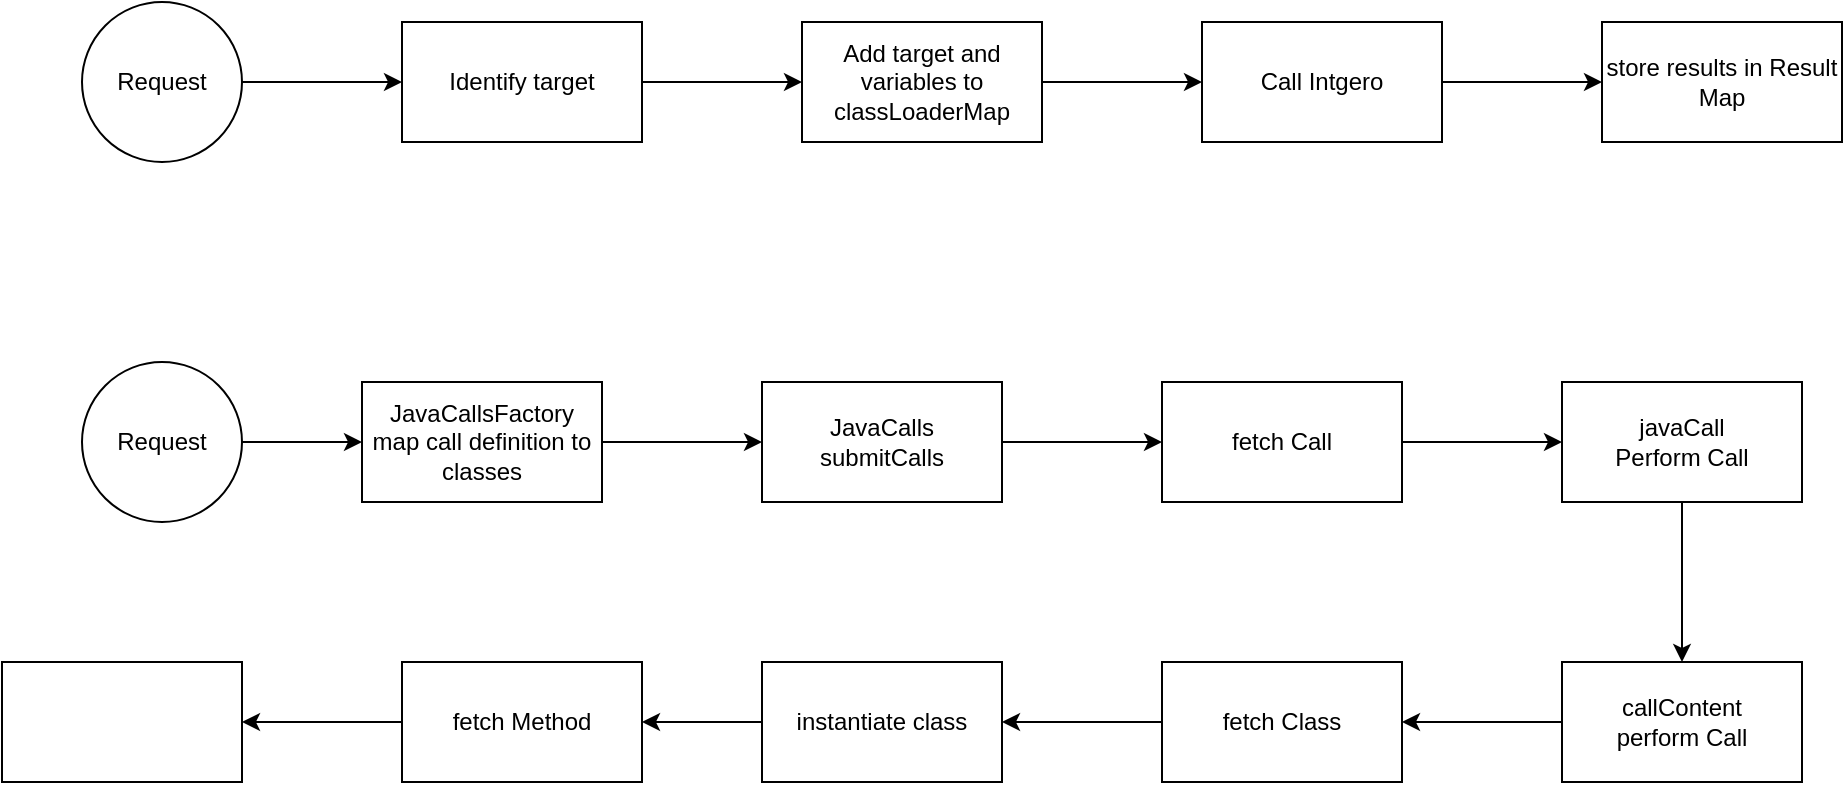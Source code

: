 <mxfile version="21.5.0" type="device" pages="7">
  <diagram id="5ZRV01HqVGMS5AY1x0nA" name="Page-1">
    <mxGraphModel dx="2181" dy="878" grid="1" gridSize="10" guides="1" tooltips="1" connect="1" arrows="1" fold="1" page="1" pageScale="1" pageWidth="827" pageHeight="1169" math="0" shadow="0">
      <root>
        <mxCell id="0" />
        <mxCell id="1" parent="0" />
        <mxCell id="2KJ3fGZtpKbQgUUM_ZUq-4" value="" style="edgeStyle=orthogonalEdgeStyle;rounded=0;orthogonalLoop=1;jettySize=auto;html=1;" parent="1" source="2KJ3fGZtpKbQgUUM_ZUq-2" target="2KJ3fGZtpKbQgUUM_ZUq-3" edge="1">
          <mxGeometry relative="1" as="geometry" />
        </mxCell>
        <mxCell id="2KJ3fGZtpKbQgUUM_ZUq-2" value="Request" style="ellipse;whiteSpace=wrap;html=1;aspect=fixed;" parent="1" vertex="1">
          <mxGeometry x="30" y="250" width="80" height="80" as="geometry" />
        </mxCell>
        <mxCell id="2KJ3fGZtpKbQgUUM_ZUq-7" value="" style="edgeStyle=orthogonalEdgeStyle;rounded=0;orthogonalLoop=1;jettySize=auto;html=1;" parent="1" source="2KJ3fGZtpKbQgUUM_ZUq-3" target="2KJ3fGZtpKbQgUUM_ZUq-6" edge="1">
          <mxGeometry relative="1" as="geometry" />
        </mxCell>
        <mxCell id="2KJ3fGZtpKbQgUUM_ZUq-3" value="Identify target" style="whiteSpace=wrap;html=1;" parent="1" vertex="1">
          <mxGeometry x="190" y="260" width="120" height="60" as="geometry" />
        </mxCell>
        <mxCell id="2KJ3fGZtpKbQgUUM_ZUq-9" value="" style="edgeStyle=orthogonalEdgeStyle;rounded=0;orthogonalLoop=1;jettySize=auto;html=1;" parent="1" source="2KJ3fGZtpKbQgUUM_ZUq-6" target="2KJ3fGZtpKbQgUUM_ZUq-8" edge="1">
          <mxGeometry relative="1" as="geometry" />
        </mxCell>
        <mxCell id="2KJ3fGZtpKbQgUUM_ZUq-6" value="Add target and variables to classLoaderMap" style="whiteSpace=wrap;html=1;" parent="1" vertex="1">
          <mxGeometry x="390" y="260" width="120" height="60" as="geometry" />
        </mxCell>
        <mxCell id="2KJ3fGZtpKbQgUUM_ZUq-11" value="" style="edgeStyle=orthogonalEdgeStyle;rounded=0;orthogonalLoop=1;jettySize=auto;html=1;" parent="1" source="2KJ3fGZtpKbQgUUM_ZUq-8" target="2KJ3fGZtpKbQgUUM_ZUq-10" edge="1">
          <mxGeometry relative="1" as="geometry" />
        </mxCell>
        <mxCell id="2KJ3fGZtpKbQgUUM_ZUq-8" value="Call Intgero" style="whiteSpace=wrap;html=1;" parent="1" vertex="1">
          <mxGeometry x="590" y="260" width="120" height="60" as="geometry" />
        </mxCell>
        <mxCell id="2KJ3fGZtpKbQgUUM_ZUq-10" value="store results in Result Map" style="whiteSpace=wrap;html=1;" parent="1" vertex="1">
          <mxGeometry x="790" y="260" width="120" height="60" as="geometry" />
        </mxCell>
        <mxCell id="2KJ3fGZtpKbQgUUM_ZUq-14" value="" style="edgeStyle=orthogonalEdgeStyle;rounded=0;orthogonalLoop=1;jettySize=auto;html=1;" parent="1" source="2KJ3fGZtpKbQgUUM_ZUq-12" target="2KJ3fGZtpKbQgUUM_ZUq-13" edge="1">
          <mxGeometry relative="1" as="geometry" />
        </mxCell>
        <mxCell id="2KJ3fGZtpKbQgUUM_ZUq-12" value="Request" style="ellipse;whiteSpace=wrap;html=1;aspect=fixed;" parent="1" vertex="1">
          <mxGeometry x="30" y="430" width="80" height="80" as="geometry" />
        </mxCell>
        <mxCell id="2KJ3fGZtpKbQgUUM_ZUq-16" value="" style="edgeStyle=orthogonalEdgeStyle;rounded=0;orthogonalLoop=1;jettySize=auto;html=1;" parent="1" source="2KJ3fGZtpKbQgUUM_ZUq-13" target="2KJ3fGZtpKbQgUUM_ZUq-15" edge="1">
          <mxGeometry relative="1" as="geometry" />
        </mxCell>
        <mxCell id="2KJ3fGZtpKbQgUUM_ZUq-13" value="JavaCallsFactory&lt;br&gt;map call definition to classes" style="whiteSpace=wrap;html=1;" parent="1" vertex="1">
          <mxGeometry x="170" y="440" width="120" height="60" as="geometry" />
        </mxCell>
        <mxCell id="2KJ3fGZtpKbQgUUM_ZUq-19" value="" style="edgeStyle=orthogonalEdgeStyle;rounded=0;orthogonalLoop=1;jettySize=auto;html=1;" parent="1" source="2KJ3fGZtpKbQgUUM_ZUq-15" target="2KJ3fGZtpKbQgUUM_ZUq-18" edge="1">
          <mxGeometry relative="1" as="geometry" />
        </mxCell>
        <mxCell id="2KJ3fGZtpKbQgUUM_ZUq-15" value="JavaCalls&lt;br&gt;submitCalls" style="whiteSpace=wrap;html=1;" parent="1" vertex="1">
          <mxGeometry x="370" y="440" width="120" height="60" as="geometry" />
        </mxCell>
        <mxCell id="2KJ3fGZtpKbQgUUM_ZUq-22" value="" style="edgeStyle=orthogonalEdgeStyle;rounded=0;orthogonalLoop=1;jettySize=auto;html=1;" parent="1" source="2KJ3fGZtpKbQgUUM_ZUq-18" target="2KJ3fGZtpKbQgUUM_ZUq-21" edge="1">
          <mxGeometry relative="1" as="geometry" />
        </mxCell>
        <mxCell id="2KJ3fGZtpKbQgUUM_ZUq-18" value="fetch Call" style="whiteSpace=wrap;html=1;" parent="1" vertex="1">
          <mxGeometry x="570" y="440" width="120" height="60" as="geometry" />
        </mxCell>
        <mxCell id="2KJ3fGZtpKbQgUUM_ZUq-24" value="" style="edgeStyle=orthogonalEdgeStyle;rounded=0;orthogonalLoop=1;jettySize=auto;html=1;" parent="1" source="2KJ3fGZtpKbQgUUM_ZUq-21" target="2KJ3fGZtpKbQgUUM_ZUq-23" edge="1">
          <mxGeometry relative="1" as="geometry" />
        </mxCell>
        <mxCell id="2KJ3fGZtpKbQgUUM_ZUq-21" value="javaCall&lt;br&gt;Perform Call" style="whiteSpace=wrap;html=1;" parent="1" vertex="1">
          <mxGeometry x="770" y="440" width="120" height="60" as="geometry" />
        </mxCell>
        <mxCell id="2KJ3fGZtpKbQgUUM_ZUq-27" value="" style="edgeStyle=orthogonalEdgeStyle;rounded=0;orthogonalLoop=1;jettySize=auto;html=1;" parent="1" source="2KJ3fGZtpKbQgUUM_ZUq-23" target="2KJ3fGZtpKbQgUUM_ZUq-26" edge="1">
          <mxGeometry relative="1" as="geometry" />
        </mxCell>
        <mxCell id="2KJ3fGZtpKbQgUUM_ZUq-23" value="callContent&lt;br&gt;perform Call" style="whiteSpace=wrap;html=1;" parent="1" vertex="1">
          <mxGeometry x="770" y="580" width="120" height="60" as="geometry" />
        </mxCell>
        <mxCell id="2KJ3fGZtpKbQgUUM_ZUq-29" value="" style="edgeStyle=orthogonalEdgeStyle;rounded=0;orthogonalLoop=1;jettySize=auto;html=1;" parent="1" source="2KJ3fGZtpKbQgUUM_ZUq-26" target="2KJ3fGZtpKbQgUUM_ZUq-28" edge="1">
          <mxGeometry relative="1" as="geometry" />
        </mxCell>
        <mxCell id="2KJ3fGZtpKbQgUUM_ZUq-26" value="fetch Class" style="whiteSpace=wrap;html=1;" parent="1" vertex="1">
          <mxGeometry x="570" y="580" width="120" height="60" as="geometry" />
        </mxCell>
        <mxCell id="2KJ3fGZtpKbQgUUM_ZUq-32" value="" style="edgeStyle=orthogonalEdgeStyle;rounded=0;orthogonalLoop=1;jettySize=auto;html=1;" parent="1" source="2KJ3fGZtpKbQgUUM_ZUq-28" target="2KJ3fGZtpKbQgUUM_ZUq-31" edge="1">
          <mxGeometry relative="1" as="geometry" />
        </mxCell>
        <mxCell id="2KJ3fGZtpKbQgUUM_ZUq-28" value="instantiate class" style="whiteSpace=wrap;html=1;" parent="1" vertex="1">
          <mxGeometry x="370" y="580" width="120" height="60" as="geometry" />
        </mxCell>
        <mxCell id="2KJ3fGZtpKbQgUUM_ZUq-34" value="" style="edgeStyle=orthogonalEdgeStyle;rounded=0;orthogonalLoop=1;jettySize=auto;html=1;" parent="1" source="2KJ3fGZtpKbQgUUM_ZUq-31" target="2KJ3fGZtpKbQgUUM_ZUq-33" edge="1">
          <mxGeometry relative="1" as="geometry" />
        </mxCell>
        <mxCell id="2KJ3fGZtpKbQgUUM_ZUq-31" value="fetch Method" style="whiteSpace=wrap;html=1;" parent="1" vertex="1">
          <mxGeometry x="190" y="580" width="120" height="60" as="geometry" />
        </mxCell>
        <mxCell id="2KJ3fGZtpKbQgUUM_ZUq-33" value="" style="whiteSpace=wrap;html=1;" parent="1" vertex="1">
          <mxGeometry x="-10" y="580" width="120" height="60" as="geometry" />
        </mxCell>
      </root>
    </mxGraphModel>
  </diagram>
  <diagram id="U-Ol1gjGJqWnEwxZnstw" name="injectionModel">
    <mxGraphModel dx="1354" dy="878" grid="1" gridSize="10" guides="1" tooltips="1" connect="1" arrows="1" fold="1" page="1" pageScale="1" pageWidth="827" pageHeight="1169" math="0" shadow="0">
      <root>
        <mxCell id="0" />
        <mxCell id="1" parent="0" />
        <mxCell id="9xyudiAQhXzsw0V-Uylc-1" value="Host Project" style="rounded=0;whiteSpace=wrap;html=1;align=left;verticalAlign=top;fontSize=18;fillColor=#d5e8d4;strokeColor=#82b366;" parent="1" vertex="1">
          <mxGeometry x="480" y="120" width="270" height="130" as="geometry" />
        </mxCell>
        <mxCell id="9xyudiAQhXzsw0V-Uylc-2" value="IntegroBridgeService" style="rounded=0;whiteSpace=wrap;html=1;fillColor=#e1d5e7;strokeColor=#9673a6;" parent="1" vertex="1">
          <mxGeometry x="480" y="190" width="120" height="60" as="geometry" />
        </mxCell>
        <mxCell id="9xyudiAQhXzsw0V-Uylc-5" style="edgeStyle=orthogonalEdgeStyle;rounded=0;orthogonalLoop=1;jettySize=auto;html=1;exitX=1;exitY=0.5;exitDx=0;exitDy=0;fontSize=12;entryX=0;entryY=0.5;entryDx=0;entryDy=0;" parent="1" source="9xyudiAQhXzsw0V-Uylc-4" target="9xyudiAQhXzsw0V-Uylc-2" edge="1">
          <mxGeometry relative="1" as="geometry" />
        </mxCell>
        <mxCell id="9xyudiAQhXzsw0V-Uylc-6" value="&lt;font style=&quot;font-size: 12px;&quot;&gt;call&lt;/font&gt;" style="edgeLabel;html=1;align=center;verticalAlign=middle;resizable=0;points=[];fontSize=12;" parent="9xyudiAQhXzsw0V-Uylc-5" vertex="1" connectable="0">
          <mxGeometry x="0.011" y="1" relative="1" as="geometry">
            <mxPoint as="offset" />
          </mxGeometry>
        </mxCell>
        <mxCell id="9xyudiAQhXzsw0V-Uylc-4" value="Interfacing project" style="rounded=0;whiteSpace=wrap;html=1;" parent="1" vertex="1">
          <mxGeometry x="180" y="190" width="120" height="60" as="geometry" />
        </mxCell>
      </root>
    </mxGraphModel>
  </diagram>
  <diagram name="aggregatorModel" id="dAZJVh5H922BNZ4VtsDO">
    <mxGraphModel dx="1354" dy="878" grid="1" gridSize="10" guides="1" tooltips="1" connect="1" arrows="1" fold="1" page="1" pageScale="1" pageWidth="827" pageHeight="1169" math="0" shadow="0">
      <root>
        <mxCell id="7eiOslolMgzZGKg1aL36-0" />
        <mxCell id="7eiOslolMgzZGKg1aL36-1" parent="7eiOslolMgzZGKg1aL36-0" />
        <mxCell id="7eiOslolMgzZGKg1aL36-2" value="&lt;font style=&quot;font-size: 12px;&quot;&gt;IntegroBridgeService&lt;/font&gt;" style="rounded=0;whiteSpace=wrap;html=1;align=left;verticalAlign=top;fontSize=18;fillColor=#e1d5e7;strokeColor=#9673a6;" parent="7eiOslolMgzZGKg1aL36-1" vertex="1">
          <mxGeometry x="480" y="120" width="270" height="130" as="geometry" />
        </mxCell>
        <mxCell id="7eiOslolMgzZGKg1aL36-3" value="&lt;font style=&quot;font-size: 18px;&quot;&gt;Host Project&lt;/font&gt;" style="rounded=0;whiteSpace=wrap;html=1;fillColor=#d5e8d4;strokeColor=#82b366;" parent="7eiOslolMgzZGKg1aL36-1" vertex="1">
          <mxGeometry x="480" y="190" width="120" height="60" as="geometry" />
        </mxCell>
        <mxCell id="7eiOslolMgzZGKg1aL36-4" style="edgeStyle=orthogonalEdgeStyle;rounded=0;orthogonalLoop=1;jettySize=auto;html=1;exitX=1;exitY=0.5;exitDx=0;exitDy=0;fontSize=12;entryX=0;entryY=0.5;entryDx=0;entryDy=0;" parent="7eiOslolMgzZGKg1aL36-1" source="7eiOslolMgzZGKg1aL36-6" target="7eiOslolMgzZGKg1aL36-3" edge="1">
          <mxGeometry relative="1" as="geometry" />
        </mxCell>
        <mxCell id="7eiOslolMgzZGKg1aL36-5" value="&lt;font style=&quot;font-size: 12px;&quot;&gt;call&lt;/font&gt;" style="edgeLabel;html=1;align=center;verticalAlign=middle;resizable=0;points=[];fontSize=12;" parent="7eiOslolMgzZGKg1aL36-4" vertex="1" connectable="0">
          <mxGeometry x="0.011" y="1" relative="1" as="geometry">
            <mxPoint as="offset" />
          </mxGeometry>
        </mxCell>
        <mxCell id="7eiOslolMgzZGKg1aL36-6" value="Interfacing project" style="rounded=0;whiteSpace=wrap;html=1;" parent="7eiOslolMgzZGKg1aL36-1" vertex="1">
          <mxGeometry x="180" y="190" width="120" height="60" as="geometry" />
        </mxCell>
      </root>
    </mxGraphModel>
  </diagram>
  <diagram id="gS4iT4JFU5RiRMHGVM9i" name="AcceptAllCalls">
    <mxGraphModel dx="1354" dy="878" grid="1" gridSize="10" guides="1" tooltips="1" connect="1" arrows="1" fold="1" page="1" pageScale="1" pageWidth="827" pageHeight="1169" math="0" shadow="0">
      <root>
        <mxCell id="0" />
        <mxCell id="1" parent="0" />
        <mxCell id="IRwNuCDXxvA2TJeAuhmq-1" value="BridgeService" style="rounded=0;whiteSpace=wrap;html=1;" parent="1" vertex="1">
          <mxGeometry x="540" y="320" width="120" height="60" as="geometry" />
        </mxCell>
        <mxCell id="IRwNuCDXxvA2TJeAuhmq-5" style="edgeStyle=orthogonalEdgeStyle;rounded=0;orthogonalLoop=1;jettySize=auto;html=1;exitX=1;exitY=0.5;exitDx=0;exitDy=0;entryX=0;entryY=0.5;entryDx=0;entryDy=0;" parent="1" source="IRwNuCDXxvA2TJeAuhmq-2" target="IRwNuCDXxvA2TJeAuhmq-1" edge="1">
          <mxGeometry relative="1" as="geometry" />
        </mxCell>
        <mxCell id="IRwNuCDXxvA2TJeAuhmq-2" value="Selenium" style="rounded=0;whiteSpace=wrap;html=1;" parent="1" vertex="1">
          <mxGeometry x="220" y="130" width="120" height="60" as="geometry" />
        </mxCell>
        <mxCell id="IRwNuCDXxvA2TJeAuhmq-6" style="edgeStyle=orthogonalEdgeStyle;rounded=0;orthogonalLoop=1;jettySize=auto;html=1;exitX=1;exitY=0.5;exitDx=0;exitDy=0;entryX=0;entryY=0.5;entryDx=0;entryDy=0;" parent="1" source="IRwNuCDXxvA2TJeAuhmq-3" target="IRwNuCDXxvA2TJeAuhmq-1" edge="1">
          <mxGeometry relative="1" as="geometry">
            <mxPoint x="540" y="300" as="targetPoint" />
            <Array as="points">
              <mxPoint x="440" y="280" />
              <mxPoint x="440" y="350" />
            </Array>
          </mxGeometry>
        </mxCell>
        <mxCell id="IRwNuCDXxvA2TJeAuhmq-3" value="TestCafe" style="rounded=0;whiteSpace=wrap;html=1;" parent="1" vertex="1">
          <mxGeometry x="220" y="250" width="120" height="60" as="geometry" />
        </mxCell>
        <mxCell id="IRwNuCDXxvA2TJeAuhmq-8" style="edgeStyle=orthogonalEdgeStyle;rounded=0;orthogonalLoop=1;jettySize=auto;html=1;exitX=1;exitY=0.5;exitDx=0;exitDy=0;entryX=0;entryY=0.5;entryDx=0;entryDy=0;" parent="1" source="IRwNuCDXxvA2TJeAuhmq-4" target="IRwNuCDXxvA2TJeAuhmq-1" edge="1">
          <mxGeometry relative="1" as="geometry" />
        </mxCell>
        <mxCell id="IRwNuCDXxvA2TJeAuhmq-4" value="Cypress" style="rounded=0;whiteSpace=wrap;html=1;" parent="1" vertex="1">
          <mxGeometry x="220" y="370" width="120" height="60" as="geometry" />
        </mxCell>
        <mxCell id="IRwNuCDXxvA2TJeAuhmq-10" style="edgeStyle=orthogonalEdgeStyle;rounded=0;orthogonalLoop=1;jettySize=auto;html=1;exitX=1;exitY=0.5;exitDx=0;exitDy=0;entryX=0;entryY=0.5;entryDx=0;entryDy=0;" parent="1" source="IRwNuCDXxvA2TJeAuhmq-9" target="IRwNuCDXxvA2TJeAuhmq-1" edge="1">
          <mxGeometry relative="1" as="geometry" />
        </mxCell>
        <mxCell id="IRwNuCDXxvA2TJeAuhmq-9" value="Other...." style="rounded=0;whiteSpace=wrap;html=1;" parent="1" vertex="1">
          <mxGeometry x="220" y="480" width="120" height="60" as="geometry" />
        </mxCell>
      </root>
    </mxGraphModel>
  </diagram>
  <diagram id="oyOZ0VpPzgVrcxhvQpzn" name="System">
    <mxGraphModel dx="1354" dy="878" grid="1" gridSize="10" guides="1" tooltips="1" connect="1" arrows="1" fold="1" page="1" pageScale="1" pageWidth="827" pageHeight="1169" math="0" shadow="0">
      <root>
        <mxCell id="0" />
        <mxCell id="1" parent="0" />
        <mxCell id="8HAO90oWXU1xjO4g0IJR-10" style="edgeStyle=orthogonalEdgeStyle;rounded=0;orthogonalLoop=1;jettySize=auto;html=1;exitX=1;exitY=0.5;exitDx=0;exitDy=0;entryX=0;entryY=0.5;entryDx=0;entryDy=0;" parent="1" source="8HAO90oWXU1xjO4g0IJR-1" target="8HAO90oWXU1xjO4g0IJR-2" edge="1">
          <mxGeometry relative="1" as="geometry" />
        </mxCell>
        <mxCell id="8HAO90oWXU1xjO4g0IJR-11" style="edgeStyle=orthogonalEdgeStyle;rounded=0;orthogonalLoop=1;jettySize=auto;html=1;exitX=1;exitY=0.5;exitDx=0;exitDy=0;entryX=0;entryY=0.5;entryDx=0;entryDy=0;" parent="1" source="8HAO90oWXU1xjO4g0IJR-1" target="8HAO90oWXU1xjO4g0IJR-3" edge="1">
          <mxGeometry relative="1" as="geometry" />
        </mxCell>
        <mxCell id="8HAO90oWXU1xjO4g0IJR-12" style="edgeStyle=orthogonalEdgeStyle;rounded=0;orthogonalLoop=1;jettySize=auto;html=1;exitX=1;exitY=0.5;exitDx=0;exitDy=0;entryX=0;entryY=0.5;entryDx=0;entryDy=0;" parent="1" source="8HAO90oWXU1xjO4g0IJR-1" target="8HAO90oWXU1xjO4g0IJR-4" edge="1">
          <mxGeometry relative="1" as="geometry" />
        </mxCell>
        <mxCell id="8HAO90oWXU1xjO4g0IJR-13" style="edgeStyle=orthogonalEdgeStyle;rounded=0;orthogonalLoop=1;jettySize=auto;html=1;exitX=1;exitY=0.5;exitDx=0;exitDy=0;entryX=0;entryY=0.5;entryDx=0;entryDy=0;" parent="1" source="8HAO90oWXU1xjO4g0IJR-1" target="8HAO90oWXU1xjO4g0IJR-5" edge="1">
          <mxGeometry relative="1" as="geometry" />
        </mxCell>
        <mxCell id="8HAO90oWXU1xjO4g0IJR-15" style="edgeStyle=orthogonalEdgeStyle;rounded=0;orthogonalLoop=1;jettySize=auto;html=1;exitX=1;exitY=0.5;exitDx=0;exitDy=0;entryX=0;entryY=0.5;entryDx=0;entryDy=0;" parent="1" source="8HAO90oWXU1xjO4g0IJR-1" target="8HAO90oWXU1xjO4g0IJR-14" edge="1">
          <mxGeometry relative="1" as="geometry" />
        </mxCell>
        <mxCell id="8HAO90oWXU1xjO4g0IJR-2" value="Campaign" style="rounded=0;whiteSpace=wrap;html=1;" parent="1" vertex="1">
          <mxGeometry x="580" y="150" width="120" height="60" as="geometry" />
        </mxCell>
        <mxCell id="8HAO90oWXU1xjO4g0IJR-3" value="Email Simulator" style="rounded=0;whiteSpace=wrap;html=1;" parent="1" vertex="1">
          <mxGeometry x="580" y="250" width="120" height="60" as="geometry" />
        </mxCell>
        <mxCell id="8HAO90oWXU1xjO4g0IJR-4" value="SMS Simulator" style="rounded=0;whiteSpace=wrap;html=1;" parent="1" vertex="1">
          <mxGeometry x="580" y="350" width="120" height="60" as="geometry" />
        </mxCell>
        <mxCell id="8HAO90oWXU1xjO4g0IJR-5" value="Push Simulator" style="rounded=0;whiteSpace=wrap;html=1;" parent="1" vertex="1">
          <mxGeometry x="580" y="450" width="120" height="60" as="geometry" />
        </mxCell>
        <mxCell id="8HAO90oWXU1xjO4g0IJR-7" style="edgeStyle=orthogonalEdgeStyle;rounded=0;orthogonalLoop=1;jettySize=auto;html=1;exitX=1;exitY=0.5;exitDx=0;exitDy=0;entryX=0;entryY=0.5;entryDx=0;entryDy=0;" parent="1" source="8HAO90oWXU1xjO4g0IJR-6" target="8HAO90oWXU1xjO4g0IJR-17" edge="1">
          <mxGeometry relative="1" as="geometry" />
        </mxCell>
        <mxCell id="8HAO90oWXU1xjO4g0IJR-9" value="" style="group" parent="1" vertex="1" connectable="0">
          <mxGeometry x="10" y="340" width="150" height="100" as="geometry" />
        </mxCell>
        <mxCell id="8HAO90oWXU1xjO4g0IJR-6" value="Jenkins" style="rounded=0;whiteSpace=wrap;html=1;verticalAlign=top;align=left;fontStyle=1" parent="8HAO90oWXU1xjO4g0IJR-9" vertex="1">
          <mxGeometry width="150" height="100" as="geometry" />
        </mxCell>
        <mxCell id="8HAO90oWXU1xjO4g0IJR-8" value="Test" style="rounded=0;whiteSpace=wrap;html=1;" parent="8HAO90oWXU1xjO4g0IJR-9" vertex="1">
          <mxGeometry x="30" y="40" width="120" height="60" as="geometry" />
        </mxCell>
        <mxCell id="8HAO90oWXU1xjO4g0IJR-14" value="Different Java Helper Classes" style="rounded=0;whiteSpace=wrap;html=1;" parent="1" vertex="1">
          <mxGeometry x="580" y="554.5" width="120" height="60" as="geometry" />
        </mxCell>
        <mxCell id="8HAO90oWXU1xjO4g0IJR-19" value="" style="group" parent="1" vertex="1" connectable="0">
          <mxGeometry x="250" y="340" width="150" height="100" as="geometry" />
        </mxCell>
        <mxCell id="8HAO90oWXU1xjO4g0IJR-17" value="Server 1" style="rounded=0;whiteSpace=wrap;html=1;verticalAlign=top;align=left;fontStyle=1" parent="8HAO90oWXU1xjO4g0IJR-19" vertex="1">
          <mxGeometry width="150" height="100" as="geometry" />
        </mxCell>
        <mxCell id="8HAO90oWXU1xjO4g0IJR-1" value="Integro&lt;br&gt;BridgeService" style="rounded=0;whiteSpace=wrap;html=1;" parent="8HAO90oWXU1xjO4g0IJR-19" vertex="1">
          <mxGeometry x="30" y="40" width="120" height="60" as="geometry" />
        </mxCell>
      </root>
    </mxGraphModel>
  </diagram>
  <diagram id="CHwbht-fYn5J0x3HK4nq" name="IntegrityRules">
    <mxGraphModel dx="1354" dy="878" grid="1" gridSize="10" guides="1" tooltips="1" connect="1" arrows="1" fold="1" page="1" pageScale="1" pageWidth="827" pageHeight="1169" math="0" shadow="0">
      <root>
        <mxCell id="0" />
        <mxCell id="1" parent="0" />
        <mxCell id="piZtFrCOIWojtAoRM34y-6" value="" style="edgeStyle=orthogonalEdgeStyle;rounded=0;orthogonalLoop=1;jettySize=auto;html=1;" edge="1" parent="1" source="piZtFrCOIWojtAoRM34y-1" target="piZtFrCOIWojtAoRM34y-5">
          <mxGeometry relative="1" as="geometry" />
        </mxCell>
        <mxCell id="piZtFrCOIWojtAoRM34y-7" value="yes" style="edgeLabel;html=1;align=center;verticalAlign=middle;resizable=0;points=[];" vertex="1" connectable="0" parent="piZtFrCOIWojtAoRM34y-6">
          <mxGeometry x="0.165" y="2" relative="1" as="geometry">
            <mxPoint as="offset" />
          </mxGeometry>
        </mxCell>
        <mxCell id="piZtFrCOIWojtAoRM34y-9" value="" style="edgeStyle=orthogonalEdgeStyle;rounded=0;orthogonalLoop=1;jettySize=auto;html=1;" edge="1" parent="1" source="piZtFrCOIWojtAoRM34y-1" target="piZtFrCOIWojtAoRM34y-11">
          <mxGeometry relative="1" as="geometry">
            <mxPoint x="320" y="400" as="targetPoint" />
          </mxGeometry>
        </mxCell>
        <mxCell id="piZtFrCOIWojtAoRM34y-10" value="no" style="edgeLabel;html=1;align=center;verticalAlign=middle;resizable=0;points=[];" vertex="1" connectable="0" parent="piZtFrCOIWojtAoRM34y-9">
          <mxGeometry x="-0.311" y="-1" relative="1" as="geometry">
            <mxPoint as="offset" />
          </mxGeometry>
        </mxCell>
        <mxCell id="piZtFrCOIWojtAoRM34y-1" value="isGenerous?" style="rhombus;whiteSpace=wrap;html=1;" vertex="1" parent="1">
          <mxGeometry x="280" y="230" width="80" height="80" as="geometry" />
        </mxCell>
        <mxCell id="piZtFrCOIWojtAoRM34y-4" value="" style="edgeStyle=orthogonalEdgeStyle;rounded=0;orthogonalLoop=1;jettySize=auto;html=1;" edge="1" parent="1" source="piZtFrCOIWojtAoRM34y-3" target="piZtFrCOIWojtAoRM34y-1">
          <mxGeometry relative="1" as="geometry" />
        </mxCell>
        <mxCell id="piZtFrCOIWojtAoRM34y-3" value="Call Arrives" style="rounded=0;whiteSpace=wrap;html=1;" vertex="1" parent="1">
          <mxGeometry x="60" y="240" width="120" height="60" as="geometry" />
        </mxCell>
        <mxCell id="piZtFrCOIWojtAoRM34y-5" value="load all accessed classed" style="whiteSpace=wrap;html=1;" vertex="1" parent="1">
          <mxGeometry x="530" y="240" width="120" height="60" as="geometry" />
        </mxCell>
        <mxCell id="piZtFrCOIWojtAoRM34y-13" value="" style="edgeStyle=orthogonalEdgeStyle;rounded=0;orthogonalLoop=1;jettySize=auto;html=1;" edge="1" parent="1" source="piZtFrCOIWojtAoRM34y-11" target="piZtFrCOIWojtAoRM34y-12">
          <mxGeometry relative="1" as="geometry" />
        </mxCell>
        <mxCell id="piZtFrCOIWojtAoRM34y-11" value="Load only classes iin path" style="rounded=0;whiteSpace=wrap;html=1;" vertex="1" parent="1">
          <mxGeometry x="260" y="380" width="120" height="60" as="geometry" />
        </mxCell>
        <mxCell id="piZtFrCOIWojtAoRM34y-12" value="load Called Classes?" style="rhombus;whiteSpace=wrap;html=1;rounded=0;" vertex="1" parent="1">
          <mxGeometry x="280" y="510" width="80" height="80" as="geometry" />
        </mxCell>
      </root>
    </mxGraphModel>
  </diagram>
  <diagram id="O_FnMVY5swqJuMCMCeR6" name="Page-7">
    <mxGraphModel dx="1354" dy="878" grid="1" gridSize="10" guides="1" tooltips="1" connect="1" arrows="1" fold="1" page="1" pageScale="1" pageWidth="827" pageHeight="1169" math="0" shadow="0">
      <root>
        <mxCell id="0" />
        <mxCell id="1" parent="0" />
        <mxCell id="HuKaGMclvv5e7PAYTcPx-1" value="Project X&lt;br&gt;Java" style="rounded=0;whiteSpace=wrap;html=1;" vertex="1" parent="1">
          <mxGeometry x="180" y="300" width="120" height="60" as="geometry" />
        </mxCell>
        <mxCell id="HuKaGMclvv5e7PAYTcPx-2" value="Product X" style="rounded=0;whiteSpace=wrap;html=1;" vertex="1" parent="1">
          <mxGeometry x="430" y="160" width="120" height="60" as="geometry" />
        </mxCell>
        <mxCell id="HuKaGMclvv5e7PAYTcPx-3" value="Project XY&lt;br&gt;Cypress" style="rounded=0;whiteSpace=wrap;html=1;" vertex="1" parent="1">
          <mxGeometry x="430" y="300" width="120" height="60" as="geometry" />
        </mxCell>
      </root>
    </mxGraphModel>
  </diagram>
</mxfile>
